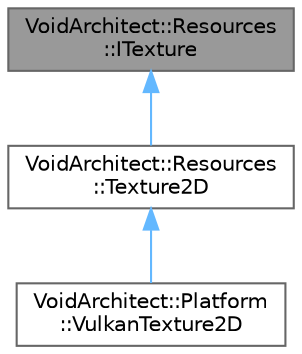 digraph "VoidArchitect::Resources::ITexture"
{
 // LATEX_PDF_SIZE
  bgcolor="transparent";
  edge [fontname=Helvetica,fontsize=10,labelfontname=Helvetica,labelfontsize=10];
  node [fontname=Helvetica,fontsize=10,shape=box,height=0.2,width=0.4];
  Node1 [id="Node000001",label="VoidArchitect::Resources\l::ITexture",height=0.2,width=0.4,color="gray40", fillcolor="grey60", style="filled", fontcolor="black",tooltip=" "];
  Node1 -> Node2 [id="edge1_Node000001_Node000002",dir="back",color="steelblue1",style="solid",tooltip=" "];
  Node2 [id="Node000002",label="VoidArchitect::Resources\l::Texture2D",height=0.2,width=0.4,color="gray40", fillcolor="white", style="filled",URL="$class_void_architect_1_1_resources_1_1_texture2_d.html",tooltip=" "];
  Node2 -> Node3 [id="edge2_Node000002_Node000003",dir="back",color="steelblue1",style="solid",tooltip=" "];
  Node3 [id="Node000003",label="VoidArchitect::Platform\l::VulkanTexture2D",height=0.2,width=0.4,color="gray40", fillcolor="white", style="filled",URL="$class_void_architect_1_1_platform_1_1_vulkan_texture2_d.html",tooltip=" "];
}
